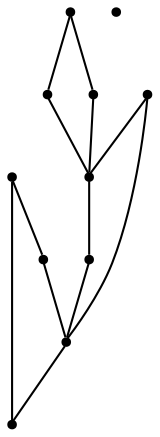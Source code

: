 graph {
  node [shape=point,comment="{\"directed\":false,\"doi\":\"10.1007/11618058_19\",\"figure\":\"4 (3)\"}"]

  v0 [pos="1560.9278888081394,1569.4558056918054"]
  v1 [pos="1489.3822674418602,1714.7319071220627"]
  v2 [pos="1548.5505813953487,1961.8850303418706"]
  v3 [pos="1173.4214207848836,1810.259015632398"]
  v4 [pos="1285.0359375,1666.6173530347414"]
  v5 [pos="1410.6738553779069,1923.836095405347"]
  v6 [pos="1193.1552143895349,2040.4933524854252"]
  v7 [pos="1122.684901889535,1586.1392570264409"]
  v8 [pos="1246.7600290697674,1864.625636014071"]
  v9 [pos="1097.1197038517441,1804.4047904737065"]
  v10 [pos="957.7896098292151,1810.3985063957439"]

  v0 -- v1 [id="-1",pos="1560.9278888081394,1569.4558056918054 1489.3822674418602,1714.7319071220627 1489.3822674418602,1714.7319071220627 1489.3822674418602,1714.7319071220627"]
  v0 -- v3 [id="-10",pos="1560.9278888081394,1569.4558056918054 1173.4214207848836,1810.259015632398 1173.4214207848836,1810.259015632398 1173.4214207848836,1810.259015632398"]
  v2 -- v4 [id="-16",pos="1548.5505813953487,1961.8850303418706 1285.0359375,1666.6173530347414 1285.0359375,1666.6173530347414 1285.0359375,1666.6173530347414"]
  v2 -- v5 [id="-18",pos="1548.5505813953487,1961.8850303418706 1410.6738553779069,1923.836095405347 1410.6738553779069,1923.836095405347 1410.6738553779069,1923.836095405347"]
  v9 -- v7 [id="-20",pos="1097.1197038517441,1804.4047904737065 1122.684901889535,1586.1392570264409 1122.684901889535,1586.1392570264409 1122.684901889535,1586.1392570264409"]
  v1 -- v6 [id="-23",pos="1489.3822674418602,1714.7319071220627 1193.1552143895349,2040.4933524854252 1193.1552143895349,2040.4933524854252 1193.1552143895349,2040.4933524854252"]
  v9 -- v6 [id="-26",pos="1097.1197038517441,1804.4047904737065 1193.1552143895349,2040.4933524854252 1193.1552143895349,2040.4933524854252 1193.1552143895349,2040.4933524854252"]
  v5 -- v7 [id="-33",pos="1410.6738553779069,1923.836095405347 1122.684901889535,1586.1392570264409 1122.684901889535,1586.1392570264409 1122.684901889535,1586.1392570264409"]
  v7 -- v8 [id="-37",pos="1122.684901889535,1586.1392570264409 1246.7600290697674,1864.625636014071 1246.7600290697674,1864.625636014071 1246.7600290697674,1864.625636014071"]
  v4 -- v7 [id="-39",pos="1285.0359375,1666.6173530347414 1122.684901889535,1586.1392570264409 1122.684901889535,1586.1392570264409 1122.684901889535,1586.1392570264409"]
  v8 -- v6 [id="-41",pos="1246.7600290697674,1864.625636014071 1193.1552143895349,2040.4933524854252 1193.1552143895349,2040.4933524854252 1193.1552143895349,2040.4933524854252"]
  v6 -- v3 [id="-52",pos="1193.1552143895349,2040.4933524854252 1173.4214207848836,1810.259015632398 1173.4214207848836,1810.259015632398 1173.4214207848836,1810.259015632398"]
}